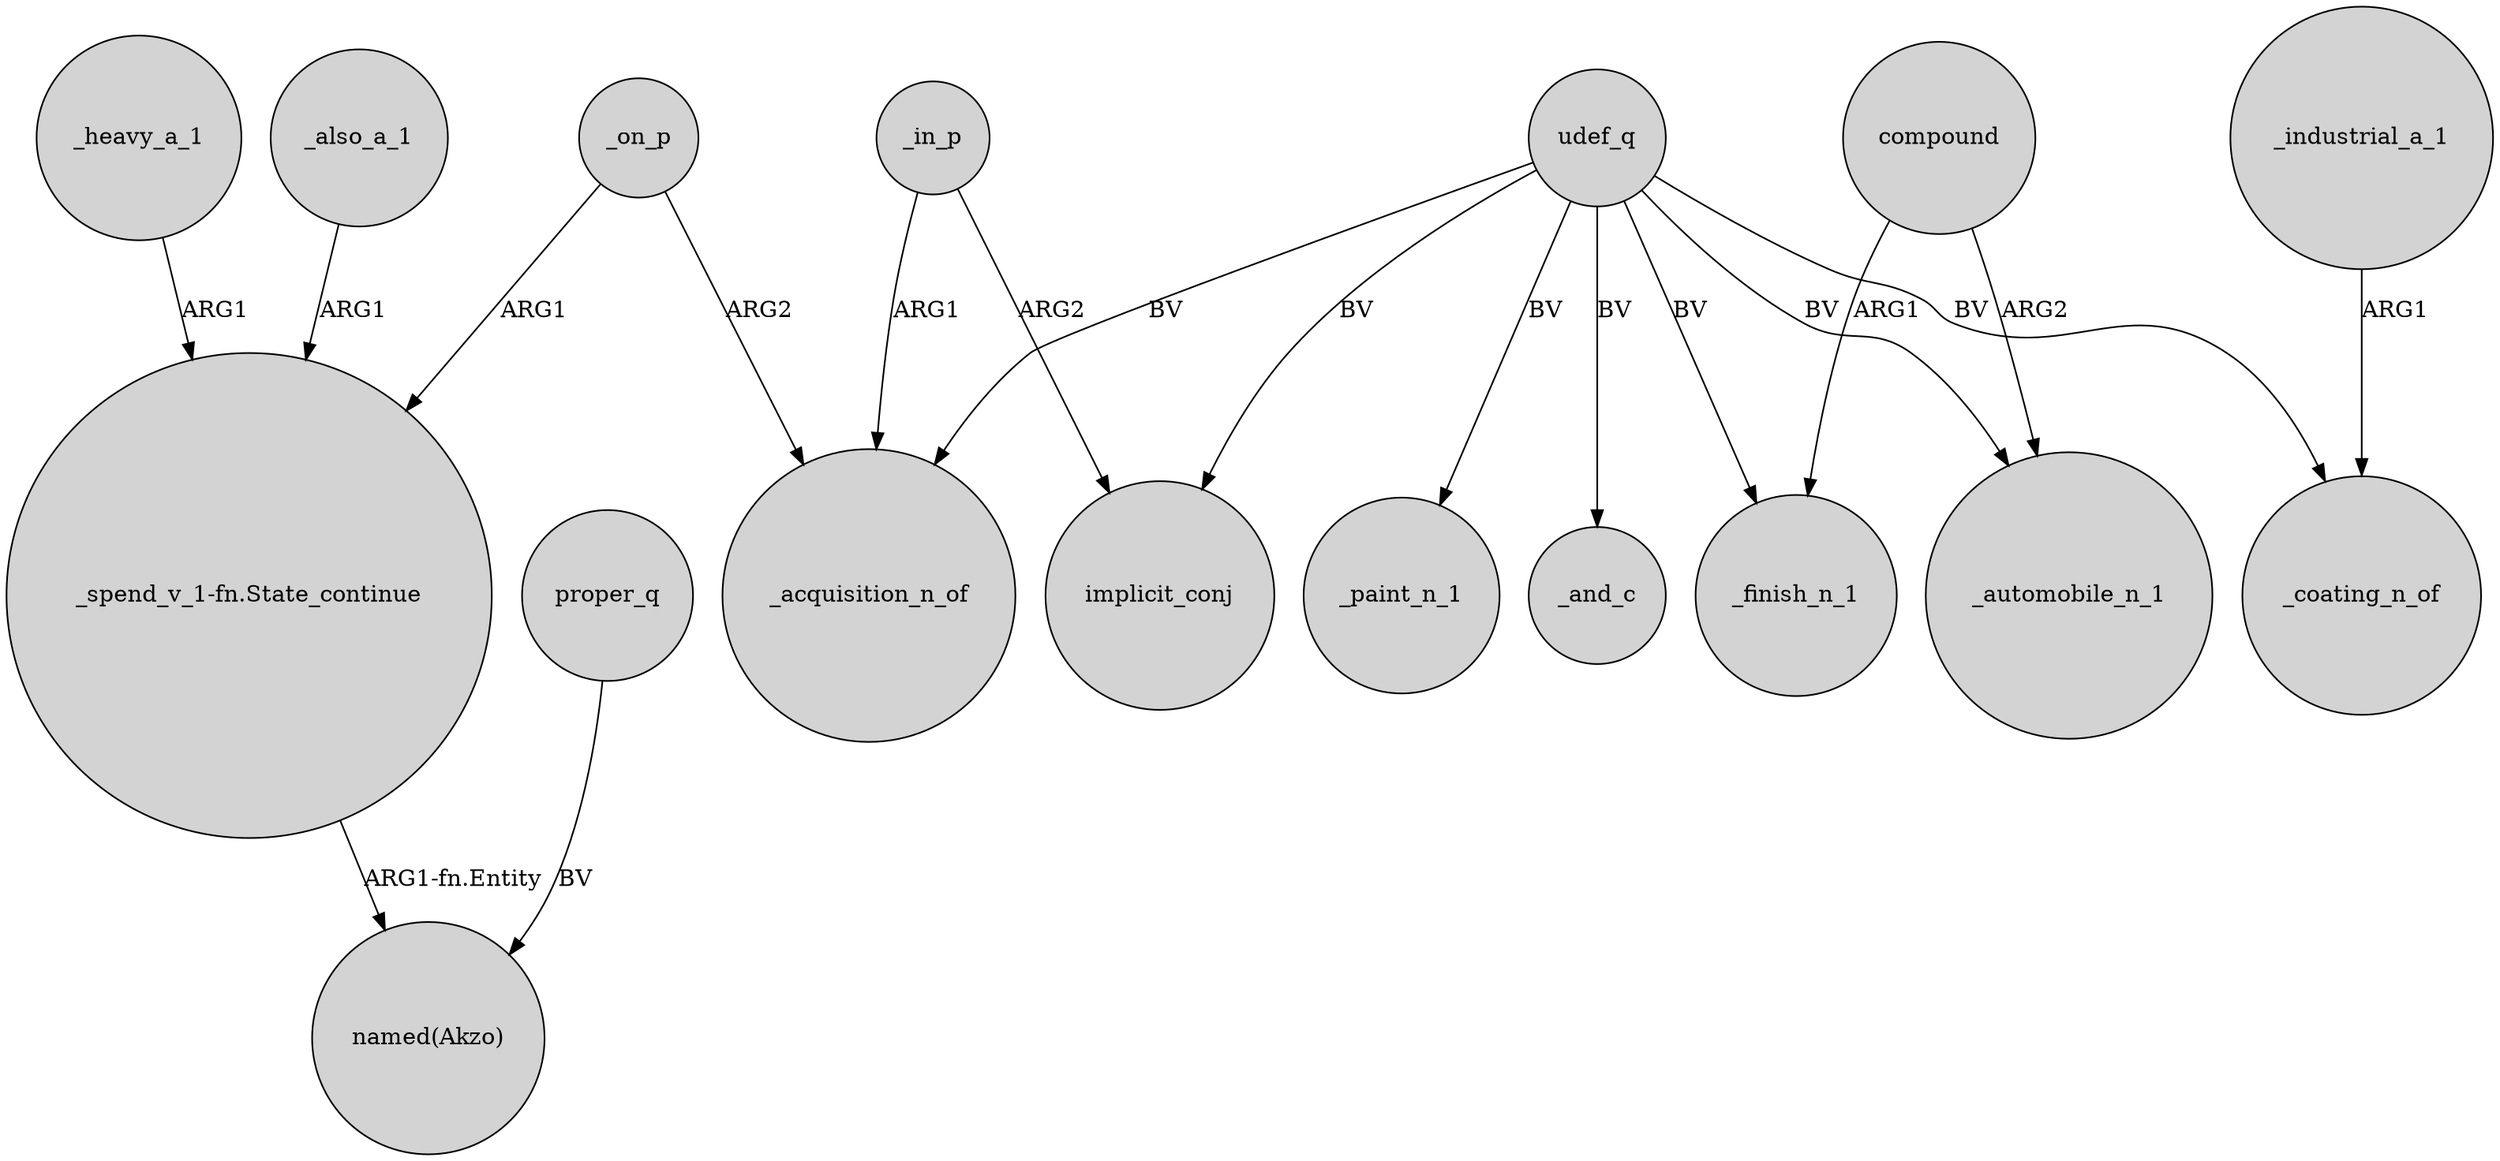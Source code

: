 digraph {
	node [shape=circle style=filled]
	"_spend_v_1-fn.State_continue" -> "named(Akzo)" [label="ARG1-fn.Entity"]
	udef_q -> _paint_n_1 [label=BV]
	udef_q -> _finish_n_1 [label=BV]
	compound -> _automobile_n_1 [label=ARG2]
	udef_q -> _acquisition_n_of [label=BV]
	udef_q -> _and_c [label=BV]
	_on_p -> _acquisition_n_of [label=ARG2]
	_in_p -> _acquisition_n_of [label=ARG1]
	_industrial_a_1 -> _coating_n_of [label=ARG1]
	_heavy_a_1 -> "_spend_v_1-fn.State_continue" [label=ARG1]
	udef_q -> implicit_conj [label=BV]
	udef_q -> _automobile_n_1 [label=BV]
	_in_p -> implicit_conj [label=ARG2]
	udef_q -> _coating_n_of [label=BV]
	compound -> _finish_n_1 [label=ARG1]
	_on_p -> "_spend_v_1-fn.State_continue" [label=ARG1]
	proper_q -> "named(Akzo)" [label=BV]
	_also_a_1 -> "_spend_v_1-fn.State_continue" [label=ARG1]
}
